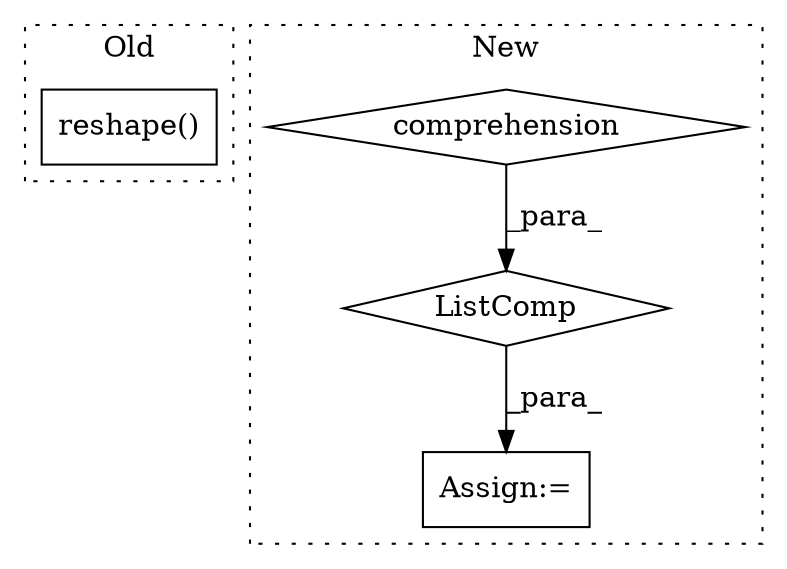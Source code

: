 digraph G {
subgraph cluster0 {
1 [label="reshape()" a="75" s="222,253" l="14,1" shape="box"];
label = "Old";
style="dotted";
}
subgraph cluster1 {
2 [label="ListComp" a="106" s="334" l="61" shape="diamond"];
3 [label="comprehension" a="45" s="366" l="3" shape="diamond"];
4 [label="Assign:=" a="68" s="331" l="3" shape="box"];
label = "New";
style="dotted";
}
2 -> 4 [label="_para_"];
3 -> 2 [label="_para_"];
}